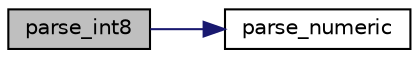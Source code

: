 digraph "parse_int8"
{
 // LATEX_PDF_SIZE
  edge [fontname="Helvetica",fontsize="10",labelfontname="Helvetica",labelfontsize="10"];
  node [fontname="Helvetica",fontsize="10",shape=record];
  rankdir="LR";
  Node1 [label="parse_int8",height=0.2,width=0.4,color="black", fillcolor="grey75", style="filled", fontcolor="black",tooltip="convert a number in string to TDS_INT8"];
  Node1 -> Node2 [color="midnightblue",fontsize="10",style="solid",fontname="Helvetica"];
  Node2 [label="parse_numeric",height=0.2,width=0.4,color="black", fillcolor="white", style="filled",URL="$a00560.html#ga53a19b5da172ff364d01e8f04b97015a",tooltip="Parse a string for numbers."];
}
